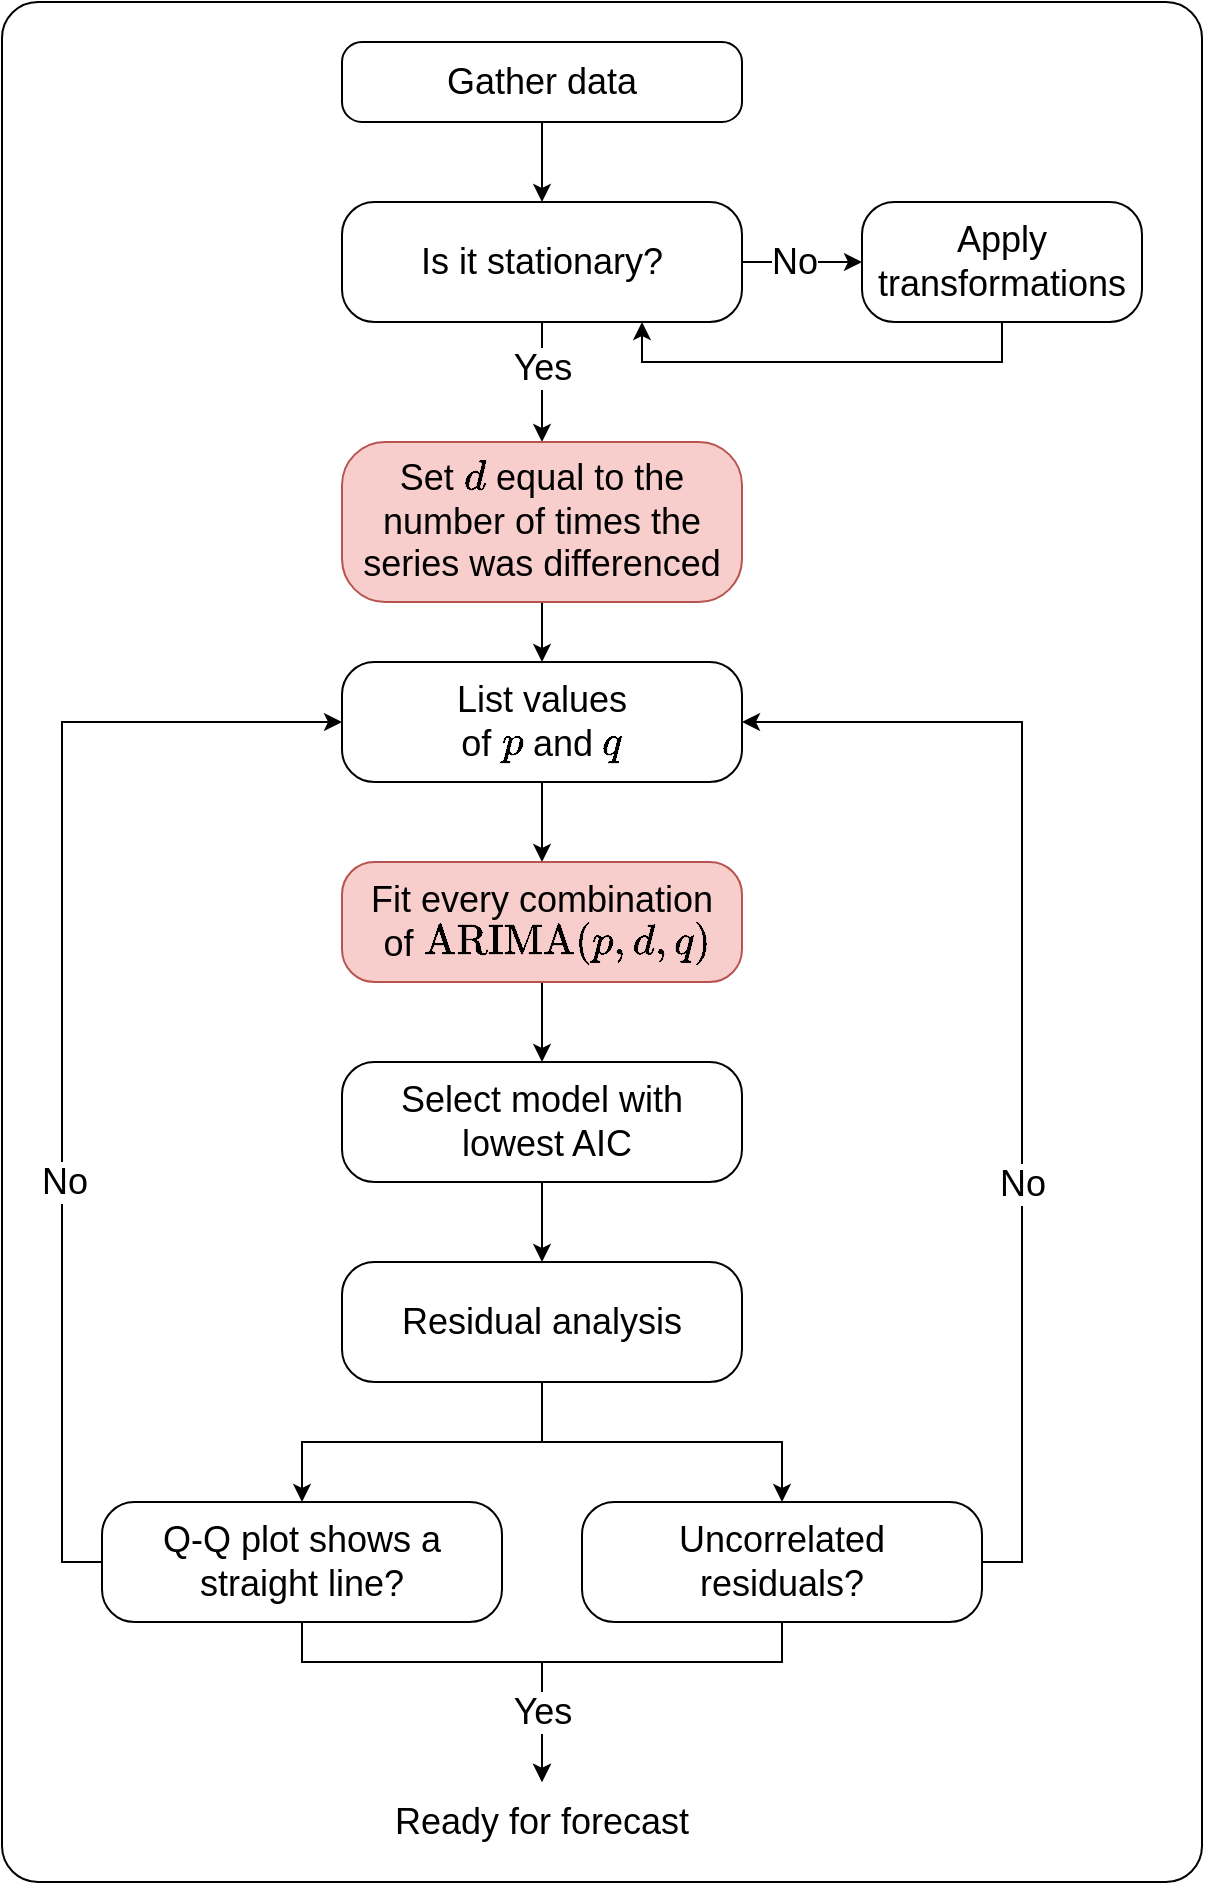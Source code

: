<mxfile version="21.5.0" type="device">
  <diagram name="Page-1" id="W7nGIt9F4BFxmz5Jp1oG">
    <mxGraphModel dx="1602" dy="852" grid="1" gridSize="10" guides="1" tooltips="1" connect="1" arrows="1" fold="1" page="1" pageScale="1" pageWidth="850" pageHeight="1100" math="1" shadow="0">
      <root>
        <mxCell id="0" />
        <mxCell id="1" parent="0" />
        <mxCell id="Tm_LXnfvuMpQnWTgArYY-1" value="" style="rounded=1;whiteSpace=wrap;html=1;fillColor=none;arcSize=3;" parent="1" vertex="1">
          <mxGeometry x="30" y="30" width="600" height="940" as="geometry" />
        </mxCell>
        <mxCell id="Tm_LXnfvuMpQnWTgArYY-2" style="edgeStyle=orthogonalEdgeStyle;rounded=0;orthogonalLoop=1;jettySize=auto;html=1;exitX=0.5;exitY=1;exitDx=0;exitDy=0;entryX=0.5;entryY=0;entryDx=0;entryDy=0;" parent="1" source="Tm_LXnfvuMpQnWTgArYY-3" target="Tm_LXnfvuMpQnWTgArYY-8" edge="1">
          <mxGeometry relative="1" as="geometry" />
        </mxCell>
        <mxCell id="Tm_LXnfvuMpQnWTgArYY-3" value="&lt;font style=&quot;font-size: 18px;&quot;&gt;Gather data&lt;/font&gt;" style="rounded=1;whiteSpace=wrap;html=1;arcSize=25;" parent="1" vertex="1">
          <mxGeometry x="200" y="50" width="200" height="40" as="geometry" />
        </mxCell>
        <mxCell id="Tm_LXnfvuMpQnWTgArYY-4" style="edgeStyle=orthogonalEdgeStyle;rounded=0;orthogonalLoop=1;jettySize=auto;html=1;exitX=1;exitY=0.5;exitDx=0;exitDy=0;entryX=0;entryY=0.5;entryDx=0;entryDy=0;" parent="1" source="Tm_LXnfvuMpQnWTgArYY-8" target="Tm_LXnfvuMpQnWTgArYY-10" edge="1">
          <mxGeometry relative="1" as="geometry">
            <Array as="points">
              <mxPoint x="390" y="160" />
              <mxPoint x="390" y="160" />
            </Array>
          </mxGeometry>
        </mxCell>
        <mxCell id="Tm_LXnfvuMpQnWTgArYY-5" value="&lt;font style=&quot;font-size: 18px;&quot;&gt;No&lt;/font&gt;" style="edgeLabel;html=1;align=center;verticalAlign=middle;resizable=0;points=[];" parent="Tm_LXnfvuMpQnWTgArYY-4" vertex="1" connectable="0">
          <mxGeometry x="-0.243" y="1" relative="1" as="geometry">
            <mxPoint x="15" y="1" as="offset" />
          </mxGeometry>
        </mxCell>
        <mxCell id="Tm_LXnfvuMpQnWTgArYY-6" style="edgeStyle=orthogonalEdgeStyle;rounded=0;orthogonalLoop=1;jettySize=auto;html=1;exitX=0.5;exitY=1;exitDx=0;exitDy=0;entryX=0.5;entryY=0;entryDx=0;entryDy=0;" parent="1" source="Tm_LXnfvuMpQnWTgArYY-8" target="Tm_LXnfvuMpQnWTgArYY-30" edge="1">
          <mxGeometry relative="1" as="geometry" />
        </mxCell>
        <mxCell id="Tm_LXnfvuMpQnWTgArYY-7" value="&lt;font style=&quot;font-size: 18px;&quot;&gt;Yes&lt;/font&gt;" style="edgeLabel;html=1;align=center;verticalAlign=middle;resizable=0;points=[];" parent="Tm_LXnfvuMpQnWTgArYY-6" vertex="1" connectable="0">
          <mxGeometry x="-0.298" y="-1" relative="1" as="geometry">
            <mxPoint x="1" y="2" as="offset" />
          </mxGeometry>
        </mxCell>
        <mxCell id="Tm_LXnfvuMpQnWTgArYY-8" value="&lt;font style=&quot;font-size: 18px;&quot;&gt;Is it stationary?&lt;/font&gt;" style="rounded=1;whiteSpace=wrap;html=1;arcSize=27;" parent="1" vertex="1">
          <mxGeometry x="200" y="130" width="200" height="60" as="geometry" />
        </mxCell>
        <mxCell id="Tm_LXnfvuMpQnWTgArYY-9" style="edgeStyle=orthogonalEdgeStyle;rounded=0;orthogonalLoop=1;jettySize=auto;html=1;exitX=0.5;exitY=1;exitDx=0;exitDy=0;entryX=0.75;entryY=1;entryDx=0;entryDy=0;" parent="1" source="Tm_LXnfvuMpQnWTgArYY-10" target="Tm_LXnfvuMpQnWTgArYY-8" edge="1">
          <mxGeometry relative="1" as="geometry" />
        </mxCell>
        <mxCell id="Tm_LXnfvuMpQnWTgArYY-10" value="&lt;font style=&quot;font-size: 18px;&quot;&gt;Apply transformations&lt;/font&gt;" style="rounded=1;whiteSpace=wrap;html=1;arcSize=27;" parent="1" vertex="1">
          <mxGeometry x="460" y="130" width="140" height="60" as="geometry" />
        </mxCell>
        <mxCell id="Tm_LXnfvuMpQnWTgArYY-11" style="edgeStyle=orthogonalEdgeStyle;rounded=0;orthogonalLoop=1;jettySize=auto;html=1;exitX=0.5;exitY=1;exitDx=0;exitDy=0;entryX=0.5;entryY=0;entryDx=0;entryDy=0;" parent="1" source="Tm_LXnfvuMpQnWTgArYY-12" target="Tm_LXnfvuMpQnWTgArYY-14" edge="1">
          <mxGeometry relative="1" as="geometry" />
        </mxCell>
        <mxCell id="Tm_LXnfvuMpQnWTgArYY-12" value="&lt;font style=&quot;font-size: 18px;&quot;&gt;List values &lt;br&gt;of \(p\) and \(q\)&lt;/font&gt;" style="rounded=1;whiteSpace=wrap;html=1;arcSize=27;" parent="1" vertex="1">
          <mxGeometry x="200" y="360" width="200" height="60" as="geometry" />
        </mxCell>
        <mxCell id="Tm_LXnfvuMpQnWTgArYY-13" style="edgeStyle=orthogonalEdgeStyle;rounded=0;orthogonalLoop=1;jettySize=auto;html=1;exitX=0.5;exitY=1;exitDx=0;exitDy=0;entryX=0.5;entryY=0;entryDx=0;entryDy=0;" parent="1" source="Tm_LXnfvuMpQnWTgArYY-14" target="Tm_LXnfvuMpQnWTgArYY-16" edge="1">
          <mxGeometry relative="1" as="geometry" />
        </mxCell>
        <mxCell id="Tm_LXnfvuMpQnWTgArYY-14" value="&lt;span style=&quot;font-size: 18px;&quot;&gt;Fit every combination&lt;br&gt;&amp;nbsp;of \(\text{ARIMA}(p,d,q)\)&lt;/span&gt;" style="rounded=1;whiteSpace=wrap;html=1;arcSize=27;fillColor=#f8cecc;strokeColor=#b85450;" parent="1" vertex="1">
          <mxGeometry x="200" y="460" width="200" height="60" as="geometry" />
        </mxCell>
        <mxCell id="Tm_LXnfvuMpQnWTgArYY-15" style="edgeStyle=orthogonalEdgeStyle;rounded=0;orthogonalLoop=1;jettySize=auto;html=1;exitX=0.5;exitY=1;exitDx=0;exitDy=0;entryX=0.5;entryY=0;entryDx=0;entryDy=0;" parent="1" source="Tm_LXnfvuMpQnWTgArYY-16" target="Tm_LXnfvuMpQnWTgArYY-19" edge="1">
          <mxGeometry relative="1" as="geometry" />
        </mxCell>
        <mxCell id="Tm_LXnfvuMpQnWTgArYY-16" value="&lt;span style=&quot;font-size: 18px;&quot;&gt;Select model with&lt;br&gt;&amp;nbsp;lowest AIC&lt;/span&gt;" style="rounded=1;whiteSpace=wrap;html=1;arcSize=27;" parent="1" vertex="1">
          <mxGeometry x="200" y="560" width="200" height="60" as="geometry" />
        </mxCell>
        <mxCell id="Tm_LXnfvuMpQnWTgArYY-17" style="edgeStyle=orthogonalEdgeStyle;rounded=0;orthogonalLoop=1;jettySize=auto;html=1;exitX=0.5;exitY=1;exitDx=0;exitDy=0;entryX=0.5;entryY=0;entryDx=0;entryDy=0;" parent="1" source="Tm_LXnfvuMpQnWTgArYY-19" target="Tm_LXnfvuMpQnWTgArYY-23" edge="1">
          <mxGeometry relative="1" as="geometry" />
        </mxCell>
        <mxCell id="Tm_LXnfvuMpQnWTgArYY-18" style="edgeStyle=orthogonalEdgeStyle;rounded=0;orthogonalLoop=1;jettySize=auto;html=1;exitX=0.5;exitY=1;exitDx=0;exitDy=0;entryX=0.5;entryY=0;entryDx=0;entryDy=0;" parent="1" source="Tm_LXnfvuMpQnWTgArYY-19" target="Tm_LXnfvuMpQnWTgArYY-28" edge="1">
          <mxGeometry relative="1" as="geometry" />
        </mxCell>
        <mxCell id="Tm_LXnfvuMpQnWTgArYY-19" value="&lt;span style=&quot;font-size: 18px;&quot;&gt;Residual analysis&lt;/span&gt;" style="rounded=1;whiteSpace=wrap;html=1;arcSize=27;" parent="1" vertex="1">
          <mxGeometry x="200" y="660" width="200" height="60" as="geometry" />
        </mxCell>
        <mxCell id="Tm_LXnfvuMpQnWTgArYY-20" style="edgeStyle=orthogonalEdgeStyle;rounded=0;orthogonalLoop=1;jettySize=auto;html=1;exitX=0;exitY=0.5;exitDx=0;exitDy=0;entryX=0;entryY=0.5;entryDx=0;entryDy=0;" parent="1" source="Tm_LXnfvuMpQnWTgArYY-23" target="Tm_LXnfvuMpQnWTgArYY-12" edge="1">
          <mxGeometry relative="1" as="geometry" />
        </mxCell>
        <mxCell id="Tm_LXnfvuMpQnWTgArYY-21" value="&lt;font style=&quot;font-size: 18px;&quot;&gt;No&lt;/font&gt;" style="edgeLabel;html=1;align=center;verticalAlign=middle;resizable=0;points=[];" parent="Tm_LXnfvuMpQnWTgArYY-20" vertex="1" connectable="0">
          <mxGeometry x="-0.258" y="-1" relative="1" as="geometry">
            <mxPoint y="5" as="offset" />
          </mxGeometry>
        </mxCell>
        <mxCell id="Tm_LXnfvuMpQnWTgArYY-22" style="edgeStyle=orthogonalEdgeStyle;rounded=0;orthogonalLoop=1;jettySize=auto;html=1;exitX=0.5;exitY=1;exitDx=0;exitDy=0;entryX=0.5;entryY=0;entryDx=0;entryDy=0;" parent="1" source="Tm_LXnfvuMpQnWTgArYY-23" target="Tm_LXnfvuMpQnWTgArYY-29" edge="1">
          <mxGeometry relative="1" as="geometry">
            <Array as="points">
              <mxPoint x="180" y="860" />
              <mxPoint x="300" y="860" />
            </Array>
          </mxGeometry>
        </mxCell>
        <mxCell id="Tm_LXnfvuMpQnWTgArYY-23" value="&lt;span style=&quot;font-size: 18px;&quot;&gt;Q-Q plot shows a straight line?&lt;/span&gt;" style="rounded=1;whiteSpace=wrap;html=1;arcSize=27;" parent="1" vertex="1">
          <mxGeometry x="80" y="780" width="200" height="60" as="geometry" />
        </mxCell>
        <mxCell id="Tm_LXnfvuMpQnWTgArYY-24" style="edgeStyle=orthogonalEdgeStyle;rounded=0;orthogonalLoop=1;jettySize=auto;html=1;exitX=1;exitY=0.5;exitDx=0;exitDy=0;entryX=1;entryY=0.5;entryDx=0;entryDy=0;" parent="1" source="Tm_LXnfvuMpQnWTgArYY-28" target="Tm_LXnfvuMpQnWTgArYY-12" edge="1">
          <mxGeometry relative="1" as="geometry" />
        </mxCell>
        <mxCell id="Tm_LXnfvuMpQnWTgArYY-25" value="&lt;font style=&quot;font-size: 18px;&quot;&gt;No&lt;/font&gt;" style="edgeLabel;html=1;align=center;verticalAlign=middle;resizable=0;points=[];" parent="Tm_LXnfvuMpQnWTgArYY-24" vertex="1" connectable="0">
          <mxGeometry x="-0.239" y="2" relative="1" as="geometry">
            <mxPoint x="2" y="11" as="offset" />
          </mxGeometry>
        </mxCell>
        <mxCell id="Tm_LXnfvuMpQnWTgArYY-26" style="edgeStyle=orthogonalEdgeStyle;rounded=0;orthogonalLoop=1;jettySize=auto;html=1;exitX=0.5;exitY=1;exitDx=0;exitDy=0;entryX=0.5;entryY=0;entryDx=0;entryDy=0;" parent="1" source="Tm_LXnfvuMpQnWTgArYY-28" target="Tm_LXnfvuMpQnWTgArYY-29" edge="1">
          <mxGeometry relative="1" as="geometry">
            <mxPoint x="300" y="890" as="targetPoint" />
            <Array as="points">
              <mxPoint x="420" y="860" />
              <mxPoint x="300" y="860" />
            </Array>
          </mxGeometry>
        </mxCell>
        <mxCell id="Tm_LXnfvuMpQnWTgArYY-27" value="&lt;font style=&quot;font-size: 18px;&quot;&gt;Yes&lt;/font&gt;" style="edgeLabel;html=1;align=center;verticalAlign=middle;resizable=0;points=[];" parent="Tm_LXnfvuMpQnWTgArYY-26" vertex="1" connectable="0">
          <mxGeometry x="0.646" y="1" relative="1" as="geometry">
            <mxPoint x="-1" as="offset" />
          </mxGeometry>
        </mxCell>
        <mxCell id="Tm_LXnfvuMpQnWTgArYY-28" value="&lt;span style=&quot;font-size: 18px;&quot;&gt;Uncorrelated &lt;br&gt;residuals?&lt;/span&gt;" style="rounded=1;whiteSpace=wrap;html=1;arcSize=27;" parent="1" vertex="1">
          <mxGeometry x="320" y="780" width="200" height="60" as="geometry" />
        </mxCell>
        <mxCell id="Tm_LXnfvuMpQnWTgArYY-29" value="&lt;span style=&quot;font-size: 18px;&quot;&gt;Ready for forecast&lt;/span&gt;" style="text;html=1;strokeColor=none;fillColor=none;align=center;verticalAlign=middle;whiteSpace=wrap;rounded=0;" parent="1" vertex="1">
          <mxGeometry x="220" y="920" width="160" height="40" as="geometry" />
        </mxCell>
        <mxCell id="Tm_LXnfvuMpQnWTgArYY-31" style="edgeStyle=orthogonalEdgeStyle;rounded=0;orthogonalLoop=1;jettySize=auto;html=1;exitX=0.5;exitY=1;exitDx=0;exitDy=0;entryX=0.5;entryY=0;entryDx=0;entryDy=0;" parent="1" source="Tm_LXnfvuMpQnWTgArYY-30" target="Tm_LXnfvuMpQnWTgArYY-12" edge="1">
          <mxGeometry relative="1" as="geometry" />
        </mxCell>
        <mxCell id="Tm_LXnfvuMpQnWTgArYY-30" value="&lt;span style=&quot;font-size: 18px;&quot;&gt;Set \(d\) equal to the number of times the series was differenced&lt;/span&gt;" style="rounded=1;whiteSpace=wrap;html=1;arcSize=27;fillColor=#f8cecc;strokeColor=#b85450;" parent="1" vertex="1">
          <mxGeometry x="200" y="250" width="200" height="80" as="geometry" />
        </mxCell>
      </root>
    </mxGraphModel>
  </diagram>
</mxfile>
